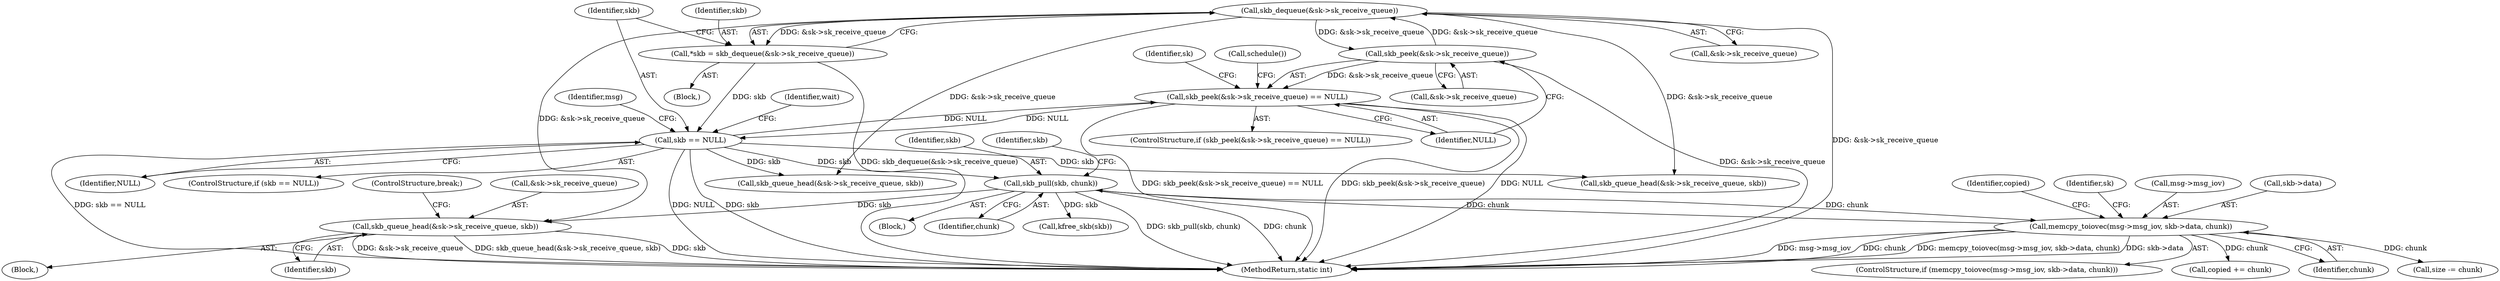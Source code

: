 digraph "0_linux_f3d3342602f8bcbf37d7c46641cb9bca7618eb1c_17@pointer" {
"1000333" [label="(Call,skb_queue_head(&sk->sk_receive_queue, skb))"];
"1000192" [label="(Call,skb_dequeue(&sk->sk_receive_queue))"];
"1000260" [label="(Call,skb_peek(&sk->sk_receive_queue))"];
"1000321" [label="(Call,skb_pull(skb, chunk))"];
"1000198" [label="(Call,skb == NULL)"];
"1000190" [label="(Call,*skb = skb_dequeue(&sk->sk_receive_queue))"];
"1000259" [label="(Call,skb_peek(&sk->sk_receive_queue) == NULL)"];
"1000285" [label="(Call,memcpy_toiovec(msg->msg_iov, skb->data, chunk))"];
"1000334" [label="(Call,&sk->sk_receive_queue)"];
"1000320" [label="(Block,)"];
"1000321" [label="(Call,skb_pull(skb, chunk))"];
"1000259" [label="(Call,skb_peek(&sk->sk_receive_queue) == NULL)"];
"1000294" [label="(Call,skb_queue_head(&sk->sk_receive_queue, skb))"];
"1000323" [label="(Identifier,chunk)"];
"1000200" [label="(Identifier,NULL)"];
"1000348" [label="(Call,skb_queue_head(&sk->sk_receive_queue, skb))"];
"1000265" [label="(Identifier,NULL)"];
"1000261" [label="(Call,&sk->sk_receive_queue)"];
"1000203" [label="(Identifier,wait)"];
"1000312" [label="(Call,size -= chunk)"];
"1000284" [label="(ControlStructure,if (memcpy_toiovec(msg->msg_iov, skb->data, chunk)))"];
"1000266" [label="(Call,schedule())"];
"1000258" [label="(ControlStructure,if (skb_peek(&sk->sk_receive_queue) == NULL))"];
"1000192" [label="(Call,skb_dequeue(&sk->sk_receive_queue))"];
"1000310" [label="(Identifier,copied)"];
"1000260" [label="(Call,skb_peek(&sk->sk_receive_queue))"];
"1000198" [label="(Call,skb == NULL)"];
"1000297" [label="(Identifier,sk)"];
"1000309" [label="(Call,copied += chunk)"];
"1000197" [label="(ControlStructure,if (skb == NULL))"];
"1000287" [label="(Identifier,msg)"];
"1000339" [label="(ControlStructure,break;)"];
"1000340" [label="(Call,kfree_skb(skb))"];
"1000193" [label="(Call,&sk->sk_receive_queue)"];
"1000187" [label="(Block,)"];
"1000326" [label="(Identifier,skb)"];
"1000292" [label="(Identifier,chunk)"];
"1000199" [label="(Identifier,skb)"];
"1000333" [label="(Call,skb_queue_head(&sk->sk_receive_queue, skb))"];
"1000328" [label="(Block,)"];
"1000285" [label="(Call,memcpy_toiovec(msg->msg_iov, skb->data, chunk))"];
"1000392" [label="(MethodReturn,static int)"];
"1000191" [label="(Identifier,skb)"];
"1000269" [label="(Identifier,sk)"];
"1000286" [label="(Call,msg->msg_iov)"];
"1000322" [label="(Identifier,skb)"];
"1000289" [label="(Call,skb->data)"];
"1000338" [label="(Identifier,skb)"];
"1000190" [label="(Call,*skb = skb_dequeue(&sk->sk_receive_queue))"];
"1000333" -> "1000328"  [label="AST: "];
"1000333" -> "1000338"  [label="CFG: "];
"1000334" -> "1000333"  [label="AST: "];
"1000338" -> "1000333"  [label="AST: "];
"1000339" -> "1000333"  [label="CFG: "];
"1000333" -> "1000392"  [label="DDG: &sk->sk_receive_queue"];
"1000333" -> "1000392"  [label="DDG: skb_queue_head(&sk->sk_receive_queue, skb)"];
"1000333" -> "1000392"  [label="DDG: skb"];
"1000192" -> "1000333"  [label="DDG: &sk->sk_receive_queue"];
"1000321" -> "1000333"  [label="DDG: skb"];
"1000192" -> "1000190"  [label="AST: "];
"1000192" -> "1000193"  [label="CFG: "];
"1000193" -> "1000192"  [label="AST: "];
"1000190" -> "1000192"  [label="CFG: "];
"1000192" -> "1000392"  [label="DDG: &sk->sk_receive_queue"];
"1000192" -> "1000190"  [label="DDG: &sk->sk_receive_queue"];
"1000260" -> "1000192"  [label="DDG: &sk->sk_receive_queue"];
"1000192" -> "1000260"  [label="DDG: &sk->sk_receive_queue"];
"1000192" -> "1000294"  [label="DDG: &sk->sk_receive_queue"];
"1000192" -> "1000348"  [label="DDG: &sk->sk_receive_queue"];
"1000260" -> "1000259"  [label="AST: "];
"1000260" -> "1000261"  [label="CFG: "];
"1000261" -> "1000260"  [label="AST: "];
"1000265" -> "1000260"  [label="CFG: "];
"1000260" -> "1000392"  [label="DDG: &sk->sk_receive_queue"];
"1000260" -> "1000259"  [label="DDG: &sk->sk_receive_queue"];
"1000321" -> "1000320"  [label="AST: "];
"1000321" -> "1000323"  [label="CFG: "];
"1000322" -> "1000321"  [label="AST: "];
"1000323" -> "1000321"  [label="AST: "];
"1000326" -> "1000321"  [label="CFG: "];
"1000321" -> "1000392"  [label="DDG: chunk"];
"1000321" -> "1000392"  [label="DDG: skb_pull(skb, chunk)"];
"1000321" -> "1000285"  [label="DDG: chunk"];
"1000198" -> "1000321"  [label="DDG: skb"];
"1000285" -> "1000321"  [label="DDG: chunk"];
"1000321" -> "1000340"  [label="DDG: skb"];
"1000198" -> "1000197"  [label="AST: "];
"1000198" -> "1000200"  [label="CFG: "];
"1000199" -> "1000198"  [label="AST: "];
"1000200" -> "1000198"  [label="AST: "];
"1000203" -> "1000198"  [label="CFG: "];
"1000287" -> "1000198"  [label="CFG: "];
"1000198" -> "1000392"  [label="DDG: NULL"];
"1000198" -> "1000392"  [label="DDG: skb"];
"1000198" -> "1000392"  [label="DDG: skb == NULL"];
"1000190" -> "1000198"  [label="DDG: skb"];
"1000259" -> "1000198"  [label="DDG: NULL"];
"1000198" -> "1000259"  [label="DDG: NULL"];
"1000198" -> "1000294"  [label="DDG: skb"];
"1000198" -> "1000348"  [label="DDG: skb"];
"1000190" -> "1000187"  [label="AST: "];
"1000191" -> "1000190"  [label="AST: "];
"1000199" -> "1000190"  [label="CFG: "];
"1000190" -> "1000392"  [label="DDG: skb_dequeue(&sk->sk_receive_queue)"];
"1000259" -> "1000258"  [label="AST: "];
"1000259" -> "1000265"  [label="CFG: "];
"1000265" -> "1000259"  [label="AST: "];
"1000266" -> "1000259"  [label="CFG: "];
"1000269" -> "1000259"  [label="CFG: "];
"1000259" -> "1000392"  [label="DDG: skb_peek(&sk->sk_receive_queue) == NULL"];
"1000259" -> "1000392"  [label="DDG: skb_peek(&sk->sk_receive_queue)"];
"1000259" -> "1000392"  [label="DDG: NULL"];
"1000285" -> "1000284"  [label="AST: "];
"1000285" -> "1000292"  [label="CFG: "];
"1000286" -> "1000285"  [label="AST: "];
"1000289" -> "1000285"  [label="AST: "];
"1000292" -> "1000285"  [label="AST: "];
"1000297" -> "1000285"  [label="CFG: "];
"1000310" -> "1000285"  [label="CFG: "];
"1000285" -> "1000392"  [label="DDG: msg->msg_iov"];
"1000285" -> "1000392"  [label="DDG: chunk"];
"1000285" -> "1000392"  [label="DDG: memcpy_toiovec(msg->msg_iov, skb->data, chunk)"];
"1000285" -> "1000392"  [label="DDG: skb->data"];
"1000285" -> "1000309"  [label="DDG: chunk"];
"1000285" -> "1000312"  [label="DDG: chunk"];
}
